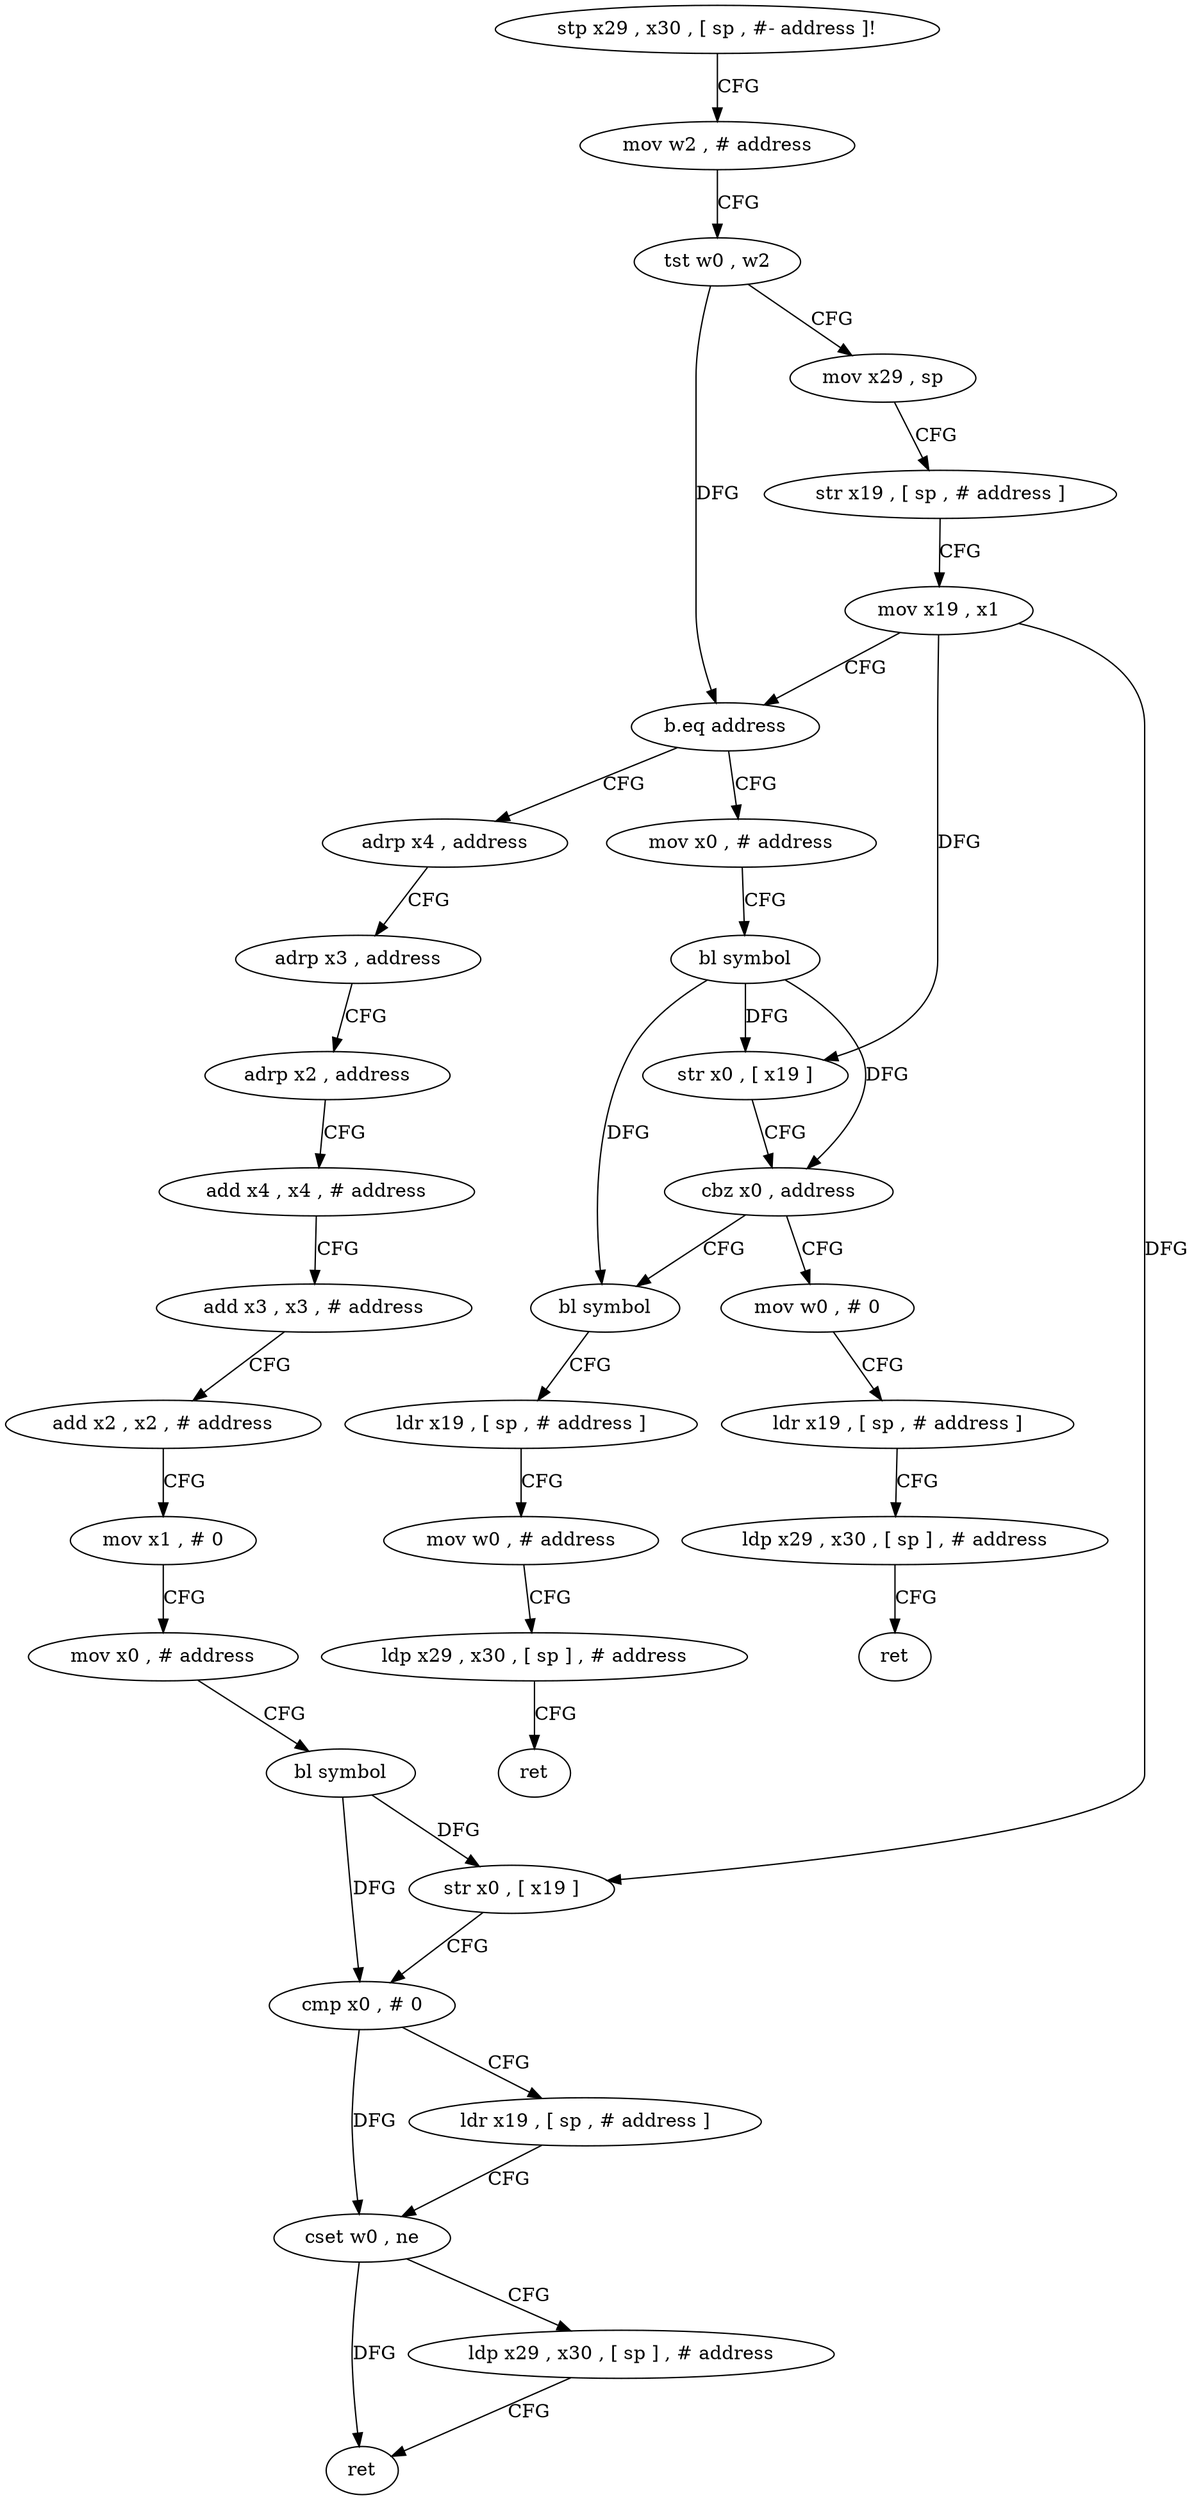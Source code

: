 digraph "func" {
"4275424" [label = "stp x29 , x30 , [ sp , #- address ]!" ]
"4275428" [label = "mov w2 , # address" ]
"4275432" [label = "tst w0 , w2" ]
"4275436" [label = "mov x29 , sp" ]
"4275440" [label = "str x19 , [ sp , # address ]" ]
"4275444" [label = "mov x19 , x1" ]
"4275448" [label = "b.eq address" ]
"4275512" [label = "mov x0 , # address" ]
"4275452" [label = "adrp x4 , address" ]
"4275516" [label = "bl symbol" ]
"4275520" [label = "str x0 , [ x19 ]" ]
"4275524" [label = "cbz x0 , address" ]
"4275552" [label = "mov w0 , # 0" ]
"4275528" [label = "bl symbol" ]
"4275456" [label = "adrp x3 , address" ]
"4275460" [label = "adrp x2 , address" ]
"4275464" [label = "add x4 , x4 , # address" ]
"4275468" [label = "add x3 , x3 , # address" ]
"4275472" [label = "add x2 , x2 , # address" ]
"4275476" [label = "mov x1 , # 0" ]
"4275480" [label = "mov x0 , # address" ]
"4275484" [label = "bl symbol" ]
"4275488" [label = "str x0 , [ x19 ]" ]
"4275492" [label = "cmp x0 , # 0" ]
"4275496" [label = "ldr x19 , [ sp , # address ]" ]
"4275500" [label = "cset w0 , ne" ]
"4275504" [label = "ldp x29 , x30 , [ sp ] , # address" ]
"4275508" [label = "ret" ]
"4275556" [label = "ldr x19 , [ sp , # address ]" ]
"4275560" [label = "ldp x29 , x30 , [ sp ] , # address" ]
"4275564" [label = "ret" ]
"4275532" [label = "ldr x19 , [ sp , # address ]" ]
"4275536" [label = "mov w0 , # address" ]
"4275540" [label = "ldp x29 , x30 , [ sp ] , # address" ]
"4275544" [label = "ret" ]
"4275424" -> "4275428" [ label = "CFG" ]
"4275428" -> "4275432" [ label = "CFG" ]
"4275432" -> "4275436" [ label = "CFG" ]
"4275432" -> "4275448" [ label = "DFG" ]
"4275436" -> "4275440" [ label = "CFG" ]
"4275440" -> "4275444" [ label = "CFG" ]
"4275444" -> "4275448" [ label = "CFG" ]
"4275444" -> "4275520" [ label = "DFG" ]
"4275444" -> "4275488" [ label = "DFG" ]
"4275448" -> "4275512" [ label = "CFG" ]
"4275448" -> "4275452" [ label = "CFG" ]
"4275512" -> "4275516" [ label = "CFG" ]
"4275452" -> "4275456" [ label = "CFG" ]
"4275516" -> "4275520" [ label = "DFG" ]
"4275516" -> "4275524" [ label = "DFG" ]
"4275516" -> "4275528" [ label = "DFG" ]
"4275520" -> "4275524" [ label = "CFG" ]
"4275524" -> "4275552" [ label = "CFG" ]
"4275524" -> "4275528" [ label = "CFG" ]
"4275552" -> "4275556" [ label = "CFG" ]
"4275528" -> "4275532" [ label = "CFG" ]
"4275456" -> "4275460" [ label = "CFG" ]
"4275460" -> "4275464" [ label = "CFG" ]
"4275464" -> "4275468" [ label = "CFG" ]
"4275468" -> "4275472" [ label = "CFG" ]
"4275472" -> "4275476" [ label = "CFG" ]
"4275476" -> "4275480" [ label = "CFG" ]
"4275480" -> "4275484" [ label = "CFG" ]
"4275484" -> "4275488" [ label = "DFG" ]
"4275484" -> "4275492" [ label = "DFG" ]
"4275488" -> "4275492" [ label = "CFG" ]
"4275492" -> "4275496" [ label = "CFG" ]
"4275492" -> "4275500" [ label = "DFG" ]
"4275496" -> "4275500" [ label = "CFG" ]
"4275500" -> "4275504" [ label = "CFG" ]
"4275500" -> "4275508" [ label = "DFG" ]
"4275504" -> "4275508" [ label = "CFG" ]
"4275556" -> "4275560" [ label = "CFG" ]
"4275560" -> "4275564" [ label = "CFG" ]
"4275532" -> "4275536" [ label = "CFG" ]
"4275536" -> "4275540" [ label = "CFG" ]
"4275540" -> "4275544" [ label = "CFG" ]
}
